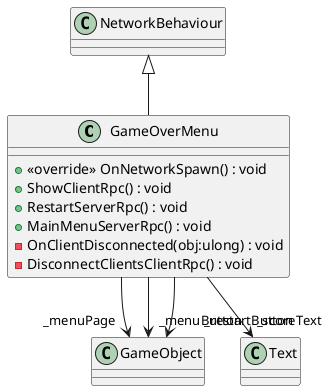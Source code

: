 @startuml
class GameOverMenu {
    + <<override>> OnNetworkSpawn() : void
    + ShowClientRpc() : void
    + RestartServerRpc() : void
    + MainMenuServerRpc() : void
    - OnClientDisconnected(obj:ulong) : void
    - DisconnectClientsClientRpc() : void
}
NetworkBehaviour <|-- GameOverMenu
GameOverMenu --> "_menuPage" GameObject
GameOverMenu --> "_scoreText" Text
GameOverMenu --> "_menuButton" GameObject
GameOverMenu --> "_restartButton" GameObject
@enduml
